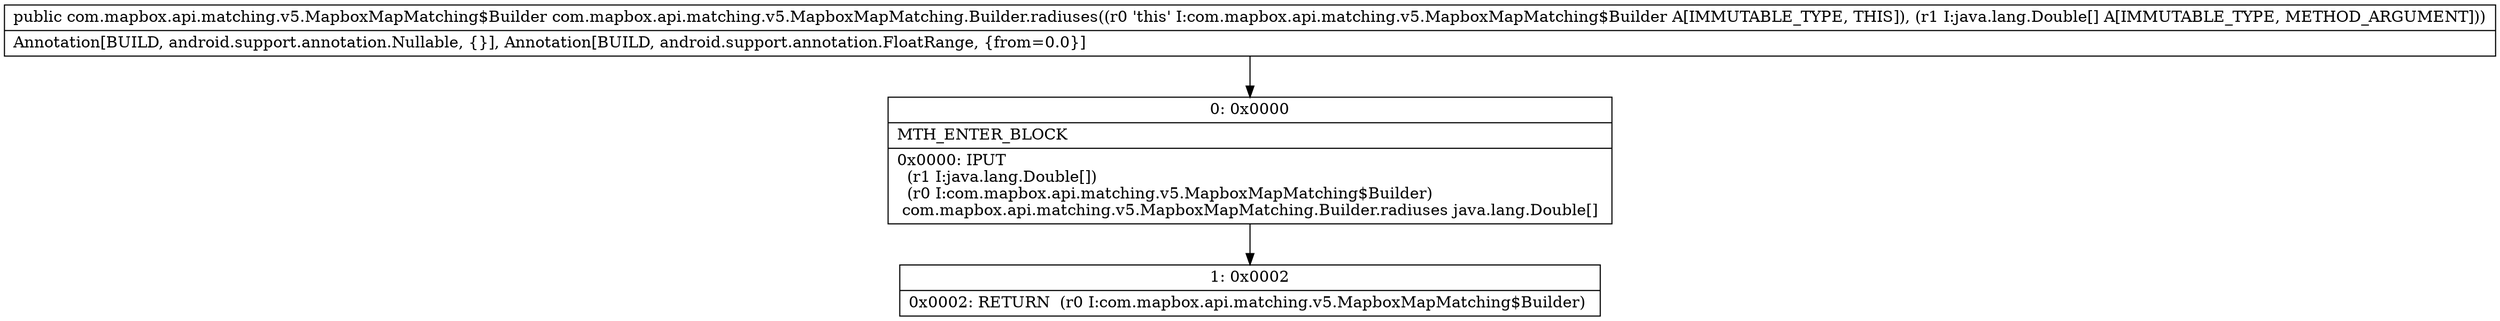 digraph "CFG forcom.mapbox.api.matching.v5.MapboxMapMatching.Builder.radiuses([Ljava\/lang\/Double;)Lcom\/mapbox\/api\/matching\/v5\/MapboxMapMatching$Builder;" {
Node_0 [shape=record,label="{0\:\ 0x0000|MTH_ENTER_BLOCK\l|0x0000: IPUT  \l  (r1 I:java.lang.Double[])\l  (r0 I:com.mapbox.api.matching.v5.MapboxMapMatching$Builder)\l com.mapbox.api.matching.v5.MapboxMapMatching.Builder.radiuses java.lang.Double[] \l}"];
Node_1 [shape=record,label="{1\:\ 0x0002|0x0002: RETURN  (r0 I:com.mapbox.api.matching.v5.MapboxMapMatching$Builder) \l}"];
MethodNode[shape=record,label="{public com.mapbox.api.matching.v5.MapboxMapMatching$Builder com.mapbox.api.matching.v5.MapboxMapMatching.Builder.radiuses((r0 'this' I:com.mapbox.api.matching.v5.MapboxMapMatching$Builder A[IMMUTABLE_TYPE, THIS]), (r1 I:java.lang.Double[] A[IMMUTABLE_TYPE, METHOD_ARGUMENT]))  | Annotation[BUILD, android.support.annotation.Nullable, \{\}], Annotation[BUILD, android.support.annotation.FloatRange, \{from=0.0\}]\l}"];
MethodNode -> Node_0;
Node_0 -> Node_1;
}

